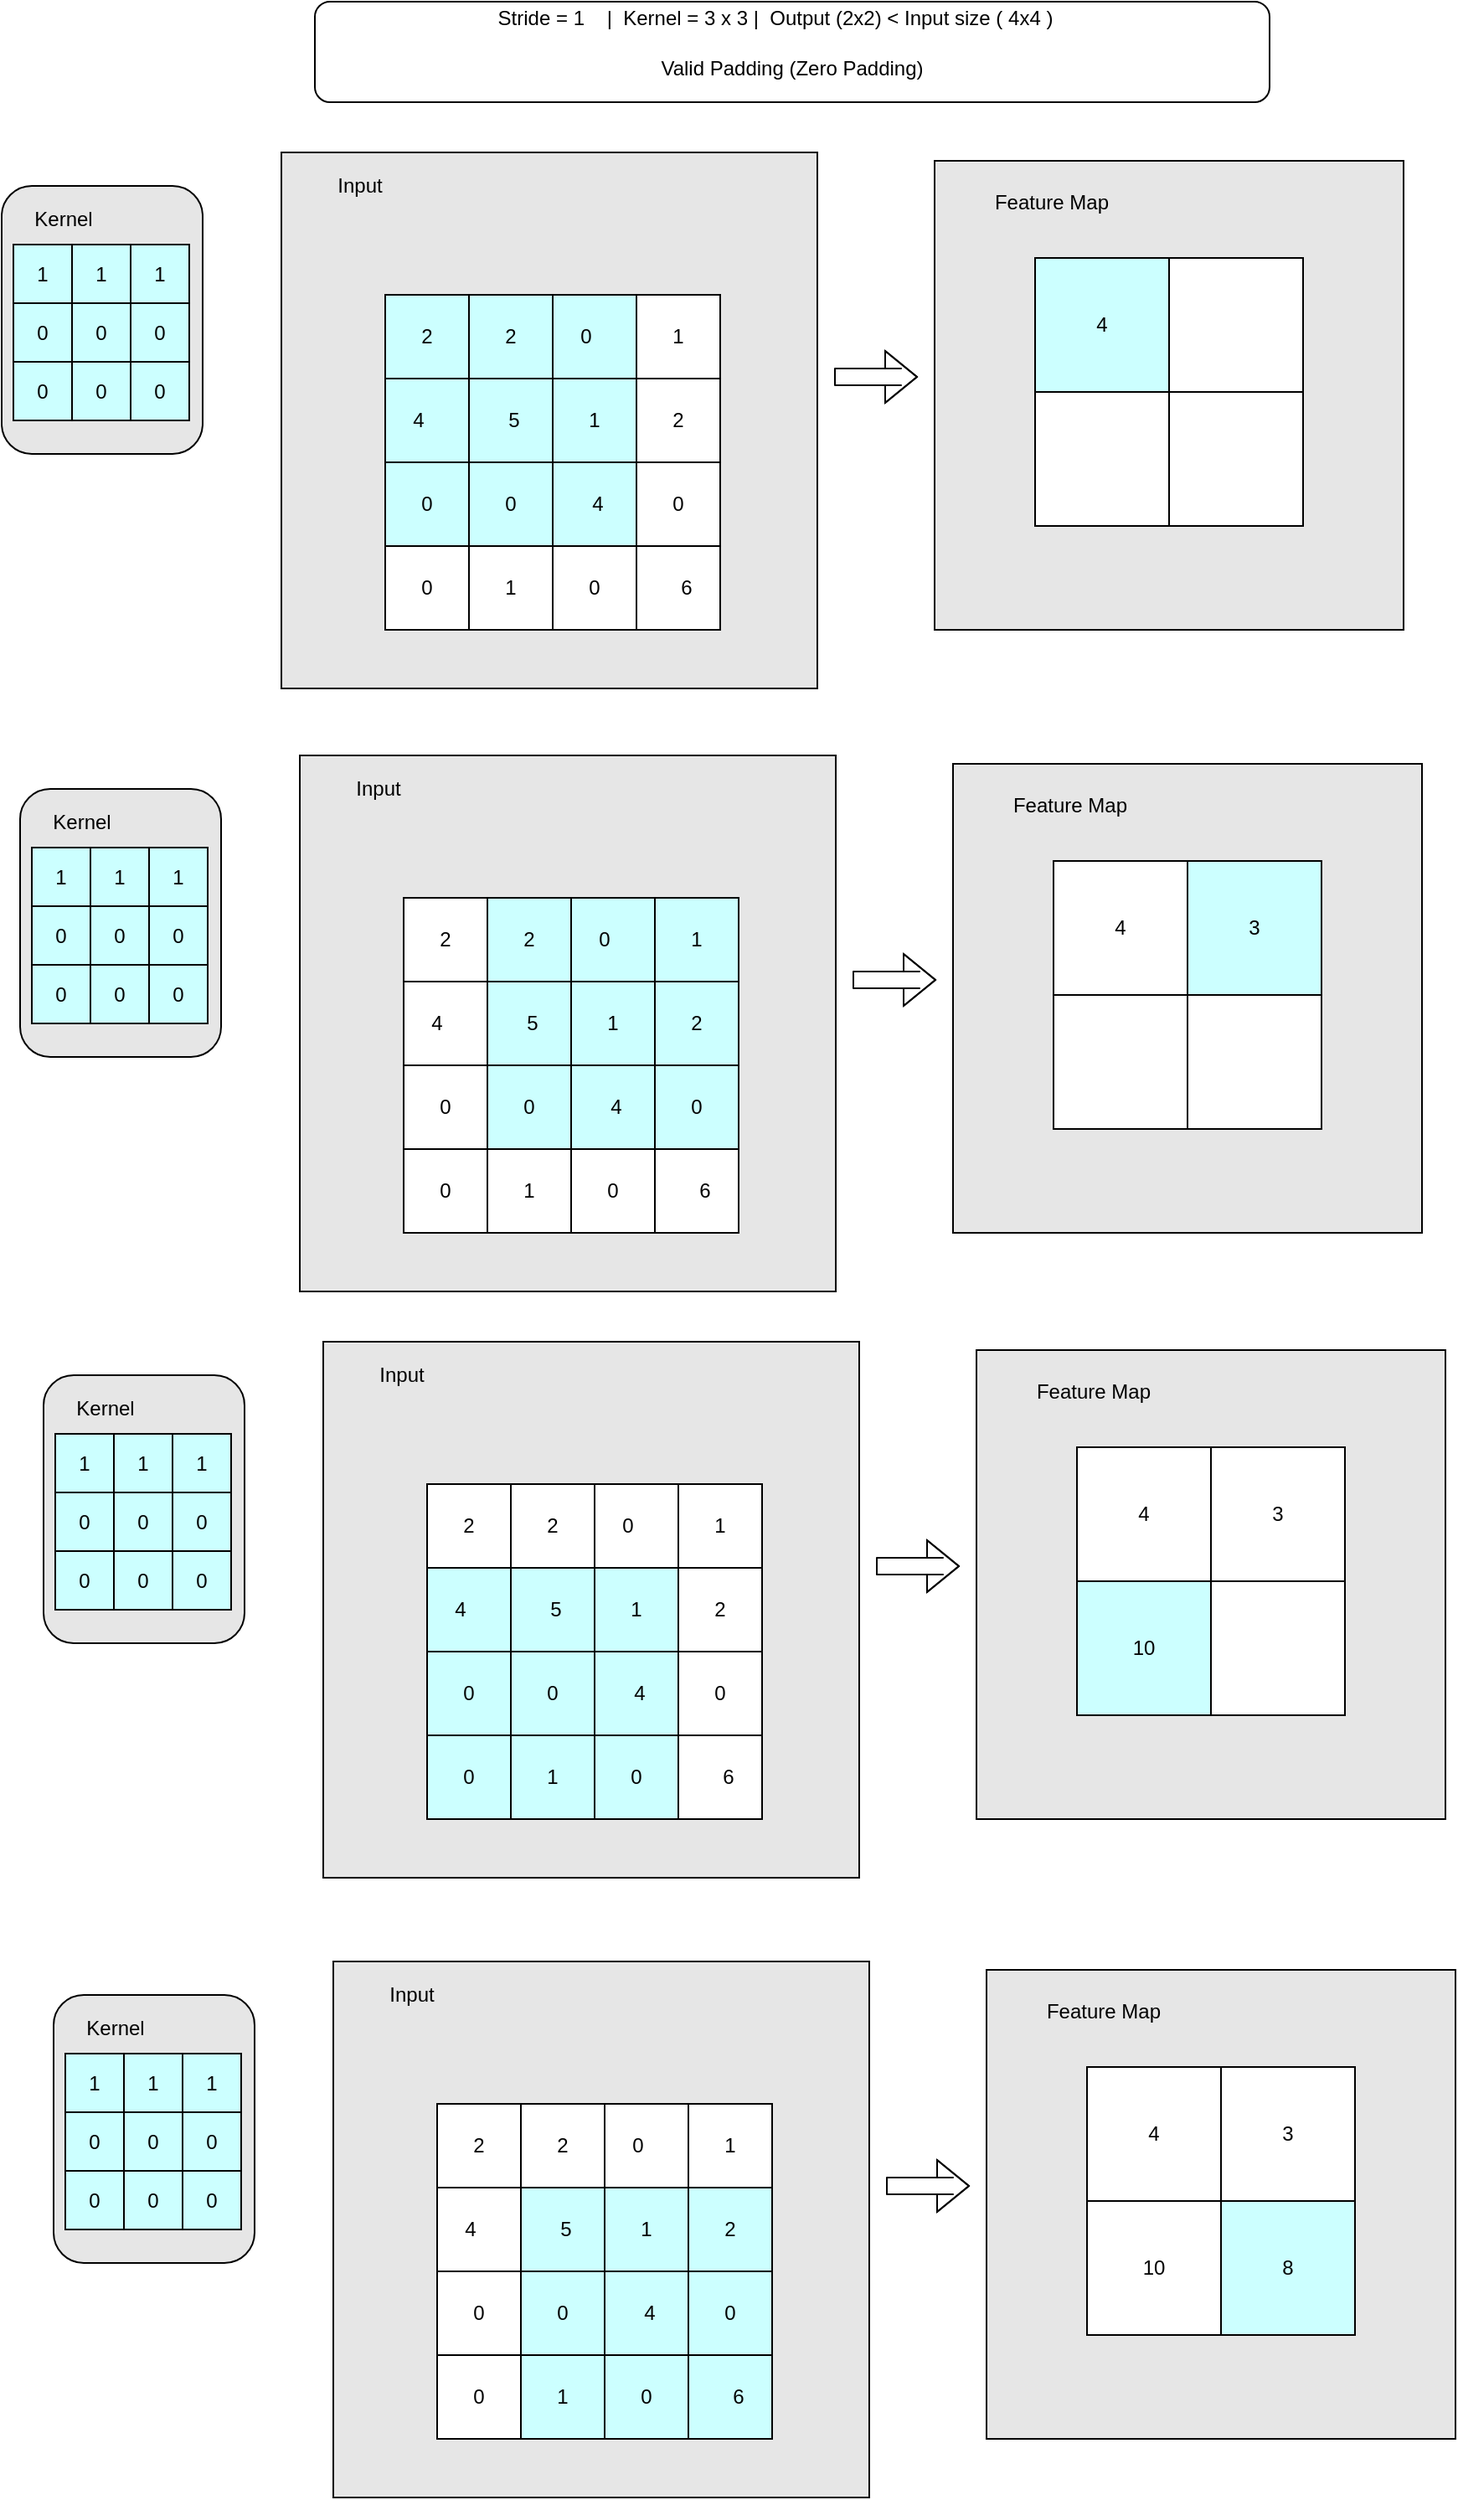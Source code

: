 <mxGraphModel dx="1036" dy="745" grid="1" gridSize="10" guides="1" tooltips="1" connect="1" arrows="1" fold="1" page="1" pageScale="1" pageWidth="1169" pageHeight="1654" background="#ffffff"><root><mxCell id="0"/><mxCell id="1" parent="0"/><mxCell id="72" value="" style="whiteSpace=wrap;html=1;aspect=fixed;fillColor=#E6E6E6;" parent="1" vertex="1"><mxGeometry x="570" y="115" width="280" height="280" as="geometry"/></mxCell><mxCell id="65" value="" style="rounded=1;whiteSpace=wrap;html=1;fillColor=#E6E6E6;" parent="1" vertex="1"><mxGeometry x="13" y="130" width="120" height="160" as="geometry"/></mxCell><mxCell id="21" value="" style="whiteSpace=wrap;html=1;aspect=fixed;fillColor=#E6E6E6;" parent="1" vertex="1"><mxGeometry x="180" y="110" width="320" height="320" as="geometry"/></mxCell><mxCell id="2" value="" style="rounded=1;whiteSpace=wrap;html=1;" parent="1" vertex="1"><mxGeometry x="200" y="20" width="570" height="60" as="geometry"/></mxCell><mxCell id="3" value="Stride = 1&amp;nbsp; &amp;nbsp; |&amp;nbsp; Kernel = 3 x 3 |&amp;nbsp; Output (2x2) &amp;lt; Input size ( 4x4 )" style="text;html=1;strokeColor=none;fillColor=none;align=center;verticalAlign=middle;whiteSpace=wrap;rounded=0;" parent="1" vertex="1"><mxGeometry x="210" y="20" width="530" height="20" as="geometry"/></mxCell><mxCell id="4" value="Valid Padding (Zero Padding)" style="text;html=1;strokeColor=none;fillColor=none;align=center;verticalAlign=middle;whiteSpace=wrap;rounded=0;" parent="1" vertex="1"><mxGeometry x="200" y="20" width="570" height="80" as="geometry"/></mxCell><mxCell id="22" value="0" style="group" parent="1" vertex="1" connectable="0"><mxGeometry x="242" y="195" width="200" height="200" as="geometry"/></mxCell><mxCell id="5" value="" style="whiteSpace=wrap;html=1;aspect=fixed;fillColor=#CCFFFF;" parent="22" vertex="1"><mxGeometry width="50" height="50" as="geometry"/></mxCell><mxCell id="6" value="" style="whiteSpace=wrap;html=1;aspect=fixed;fillColor=#CCFFFF;" parent="22" vertex="1"><mxGeometry x="100" width="50" height="50" as="geometry"/></mxCell><mxCell id="7" value="" style="whiteSpace=wrap;html=1;aspect=fixed;fillColor=#CCFFFF;" parent="22" vertex="1"><mxGeometry x="100" y="100" width="50" height="50" as="geometry"/></mxCell><mxCell id="8" value="" style="whiteSpace=wrap;html=1;aspect=fixed;fillColor=#CCFFFF;" parent="22" vertex="1"><mxGeometry x="100" y="50" width="50" height="50" as="geometry"/></mxCell><mxCell id="9" value="" style="whiteSpace=wrap;html=1;aspect=fixed;fillColor=#CCFFFF;" parent="22" vertex="1"><mxGeometry x="50" width="50" height="50" as="geometry"/></mxCell><mxCell id="10" value="" style="whiteSpace=wrap;html=1;aspect=fixed;fillColor=#CCFFFF;" parent="22" vertex="1"><mxGeometry x="50" y="50" width="50" height="50" as="geometry"/></mxCell><mxCell id="11" value="" style="whiteSpace=wrap;html=1;aspect=fixed;fillColor=#CCFFFF;" parent="22" vertex="1"><mxGeometry x="50" y="100" width="50" height="50" as="geometry"/></mxCell><mxCell id="12" value="" style="whiteSpace=wrap;html=1;aspect=fixed;fillColor=#CCFFFF;" parent="22" vertex="1"><mxGeometry y="50" width="50" height="50" as="geometry"/></mxCell><mxCell id="13" value="" style="whiteSpace=wrap;html=1;aspect=fixed;fillColor=#CCFFFF;" parent="22" vertex="1"><mxGeometry y="100" width="50" height="50" as="geometry"/></mxCell><mxCell id="14" value="" style="whiteSpace=wrap;html=1;aspect=fixed;" parent="22" vertex="1"><mxGeometry x="150" width="50" height="50" as="geometry"/></mxCell><mxCell id="15" value="" style="whiteSpace=wrap;html=1;aspect=fixed;" parent="22" vertex="1"><mxGeometry x="100" y="150" width="50" height="50" as="geometry"/></mxCell><mxCell id="16" value="" style="whiteSpace=wrap;html=1;aspect=fixed;" parent="22" vertex="1"><mxGeometry x="50" y="150" width="50" height="50" as="geometry"/></mxCell><mxCell id="17" value="" style="whiteSpace=wrap;html=1;aspect=fixed;" parent="22" vertex="1"><mxGeometry y="150" width="50" height="50" as="geometry"/></mxCell><mxCell id="18" value="" style="whiteSpace=wrap;html=1;aspect=fixed;" parent="22" vertex="1"><mxGeometry x="150" y="50" width="50" height="50" as="geometry"/></mxCell><mxCell id="19" value="" style="whiteSpace=wrap;html=1;aspect=fixed;" parent="22" vertex="1"><mxGeometry x="150" y="100" width="50" height="50" as="geometry"/></mxCell><mxCell id="20" value="" style="whiteSpace=wrap;html=1;aspect=fixed;" parent="22" vertex="1"><mxGeometry x="150" y="150" width="50" height="50" as="geometry"/></mxCell><mxCell id="23" value="2" style="text;html=1;strokeColor=none;fillColor=none;align=center;verticalAlign=middle;whiteSpace=wrap;rounded=0;" parent="22" vertex="1"><mxGeometry x="5" y="15" width="40" height="20" as="geometry"/></mxCell><mxCell id="27" value="6" style="text;html=1;strokeColor=none;fillColor=none;align=center;verticalAlign=middle;whiteSpace=wrap;rounded=0;" parent="22" vertex="1"><mxGeometry x="160" y="165" width="40" height="20" as="geometry"/></mxCell><mxCell id="26" value="0" style="text;html=1;strokeColor=none;fillColor=none;align=center;verticalAlign=middle;whiteSpace=wrap;rounded=0;" parent="22" vertex="1"><mxGeometry x="100" y="15" width="40" height="20" as="geometry"/></mxCell><mxCell id="32" value="1" style="text;html=1;strokeColor=none;fillColor=none;align=center;verticalAlign=middle;whiteSpace=wrap;rounded=0;" parent="22" vertex="1"><mxGeometry x="55" y="165" width="40" height="20" as="geometry"/></mxCell><mxCell id="25" value="4" style="text;html=1;strokeColor=none;fillColor=none;align=center;verticalAlign=middle;whiteSpace=wrap;rounded=0;" parent="22" vertex="1"><mxGeometry y="65" width="40" height="20" as="geometry"/></mxCell><mxCell id="24" value="2" style="text;html=1;strokeColor=none;fillColor=none;align=center;verticalAlign=middle;whiteSpace=wrap;rounded=0;" parent="22" vertex="1"><mxGeometry x="55" y="15" width="40" height="20" as="geometry"/></mxCell><mxCell id="31" value="0" style="text;html=1;strokeColor=none;fillColor=none;align=center;verticalAlign=middle;whiteSpace=wrap;rounded=0;" parent="22" vertex="1"><mxGeometry x="155" y="115" width="40" height="20" as="geometry"/></mxCell><mxCell id="30" value="1" style="text;html=1;strokeColor=none;fillColor=none;align=center;verticalAlign=middle;whiteSpace=wrap;rounded=0;" parent="22" vertex="1"><mxGeometry x="155" y="15" width="40" height="20" as="geometry"/></mxCell><mxCell id="29" value="1" style="text;html=1;strokeColor=none;fillColor=none;align=center;verticalAlign=middle;whiteSpace=wrap;rounded=0;" parent="22" vertex="1"><mxGeometry x="105" y="65" width="40" height="20" as="geometry"/></mxCell><mxCell id="41" value="0" style="text;html=1;strokeColor=none;fillColor=none;align=center;verticalAlign=middle;whiteSpace=wrap;rounded=0;" parent="22" vertex="1"><mxGeometry x="55" y="115" width="40" height="20" as="geometry"/></mxCell><mxCell id="42" value="0" style="text;html=1;strokeColor=none;fillColor=none;align=center;verticalAlign=middle;whiteSpace=wrap;rounded=0;" parent="22" vertex="1"><mxGeometry x="105" y="165" width="40" height="20" as="geometry"/></mxCell><mxCell id="45" value="2" style="text;html=1;strokeColor=none;fillColor=none;align=center;verticalAlign=middle;whiteSpace=wrap;rounded=0;" parent="22" vertex="1"><mxGeometry x="155" y="65" width="40" height="20" as="geometry"/></mxCell><mxCell id="44" value="0" style="text;html=1;strokeColor=none;fillColor=none;align=center;verticalAlign=middle;whiteSpace=wrap;rounded=0;" parent="22" vertex="1"><mxGeometry x="5" y="115" width="40" height="20" as="geometry"/></mxCell><mxCell id="43" value="0" style="text;html=1;strokeColor=none;fillColor=none;align=center;verticalAlign=middle;whiteSpace=wrap;rounded=0;" parent="22" vertex="1"><mxGeometry x="5" y="165" width="40" height="20" as="geometry"/></mxCell><mxCell id="28" value="5" style="text;html=1;strokeColor=none;fillColor=none;align=center;verticalAlign=middle;whiteSpace=wrap;rounded=0;" parent="1" vertex="1"><mxGeometry x="299" y="260" width="40" height="20" as="geometry"/></mxCell><mxCell id="40" value="4" style="text;html=1;strokeColor=none;fillColor=none;align=center;verticalAlign=middle;whiteSpace=wrap;rounded=0;" parent="1" vertex="1"><mxGeometry x="349" y="310" width="40" height="20" as="geometry"/></mxCell><mxCell id="48" value="Input" style="text;html=1;strokeColor=none;fillColor=none;align=center;verticalAlign=middle;whiteSpace=wrap;rounded=0;" parent="1" vertex="1"><mxGeometry x="207" y="120" width="40" height="20" as="geometry"/></mxCell><mxCell id="49" value="1" style="whiteSpace=wrap;html=1;aspect=fixed;fillColor=#CCFFFF;" parent="1" vertex="1"><mxGeometry x="20" y="165" width="35" height="35" as="geometry"/></mxCell><mxCell id="50" value="1" style="whiteSpace=wrap;html=1;aspect=fixed;fillColor=#CCFFFF;" parent="1" vertex="1"><mxGeometry x="55" y="165" width="35" height="35" as="geometry"/></mxCell><mxCell id="51" value="0" style="whiteSpace=wrap;html=1;aspect=fixed;fillColor=#CCFFFF;" parent="1" vertex="1"><mxGeometry x="55" y="200" width="35" height="35" as="geometry"/></mxCell><mxCell id="52" value="0" style="whiteSpace=wrap;html=1;aspect=fixed;fillColor=#CCFFFF;" parent="1" vertex="1"><mxGeometry x="20" y="200" width="35" height="35" as="geometry"/></mxCell><mxCell id="60" value="0" style="whiteSpace=wrap;html=1;aspect=fixed;fillColor=#CCFFFF;" parent="1" vertex="1"><mxGeometry x="55" y="235" width="35" height="35" as="geometry"/></mxCell><mxCell id="61" value="0" style="whiteSpace=wrap;html=1;aspect=fixed;fillColor=#CCFFFF;" parent="1" vertex="1"><mxGeometry x="20" y="235" width="35" height="35" as="geometry"/></mxCell><mxCell id="62" value="0" style="whiteSpace=wrap;html=1;aspect=fixed;fillColor=#CCFFFF;" parent="1" vertex="1"><mxGeometry x="90" y="200" width="35" height="35" as="geometry"/></mxCell><mxCell id="63" value="1" style="whiteSpace=wrap;html=1;aspect=fixed;fillColor=#CCFFFF;" parent="1" vertex="1"><mxGeometry x="90" y="165" width="35" height="35" as="geometry"/></mxCell><mxCell id="64" value="0" style="whiteSpace=wrap;html=1;aspect=fixed;fillColor=#CCFFFF;" parent="1" vertex="1"><mxGeometry x="90" y="235" width="35" height="35" as="geometry"/></mxCell><mxCell id="66" value="Kernel" style="text;html=1;strokeColor=none;fillColor=none;align=center;verticalAlign=middle;whiteSpace=wrap;rounded=0;" parent="1" vertex="1"><mxGeometry x="30" y="140" width="40" height="20" as="geometry"/></mxCell><mxCell id="67" value="" style="shape=flexArrow;endArrow=classic;html=1;fillColor=#ffffff;" parent="1" edge="1"><mxGeometry width="50" height="50" relative="1" as="geometry"><mxPoint x="510" y="244" as="sourcePoint"/><mxPoint x="560" y="244" as="targetPoint"/><Array as="points"><mxPoint x="550" y="244"/></Array></mxGeometry></mxCell><mxCell id="68" value="4" style="whiteSpace=wrap;html=1;aspect=fixed;fillColor=#CCFFFF;" parent="1" vertex="1"><mxGeometry x="630" y="173" width="80" height="80" as="geometry"/></mxCell><mxCell id="69" value="" style="whiteSpace=wrap;html=1;aspect=fixed;fillColor=#FFFFFF;" parent="1" vertex="1"><mxGeometry x="710" y="253" width="80" height="80" as="geometry"/></mxCell><mxCell id="70" value="" style="whiteSpace=wrap;html=1;aspect=fixed;fillColor=#FFFFFF;" parent="1" vertex="1"><mxGeometry x="710" y="173" width="80" height="80" as="geometry"/></mxCell><mxCell id="71" value="" style="whiteSpace=wrap;html=1;aspect=fixed;fillColor=#FFFFFF;" parent="1" vertex="1"><mxGeometry x="630" y="253" width="80" height="80" as="geometry"/></mxCell><mxCell id="73" value="Feature Map" style="text;html=1;strokeColor=none;fillColor=none;align=center;verticalAlign=middle;whiteSpace=wrap;rounded=0;" parent="1" vertex="1"><mxGeometry x="590" y="130" width="100" height="20" as="geometry"/></mxCell><mxCell id="74" value="" style="whiteSpace=wrap;html=1;aspect=fixed;fillColor=#E6E6E6;" parent="1" vertex="1"><mxGeometry x="581" y="475" width="280" height="280" as="geometry"/></mxCell><mxCell id="75" value="" style="rounded=1;whiteSpace=wrap;html=1;fillColor=#E6E6E6;" parent="1" vertex="1"><mxGeometry x="24" y="490" width="120" height="160" as="geometry"/></mxCell><mxCell id="76" value="" style="whiteSpace=wrap;html=1;aspect=fixed;fillColor=#E6E6E6;" parent="1" vertex="1"><mxGeometry x="191" y="470" width="320" height="320" as="geometry"/></mxCell><mxCell id="77" value="0" style="group" parent="1" vertex="1" connectable="0"><mxGeometry x="253" y="555" width="200" height="200" as="geometry"/></mxCell><mxCell id="78" value="" style="whiteSpace=wrap;html=1;aspect=fixed;fillColor=#FFFFFF;" parent="77" vertex="1"><mxGeometry width="50" height="50" as="geometry"/></mxCell><mxCell id="79" value="" style="whiteSpace=wrap;html=1;aspect=fixed;fillColor=#CCFFFF;" parent="77" vertex="1"><mxGeometry x="100" width="50" height="50" as="geometry"/></mxCell><mxCell id="80" value="" style="whiteSpace=wrap;html=1;aspect=fixed;fillColor=#CCFFFF;" parent="77" vertex="1"><mxGeometry x="100" y="100" width="50" height="50" as="geometry"/></mxCell><mxCell id="81" value="" style="whiteSpace=wrap;html=1;aspect=fixed;fillColor=#CCFFFF;" parent="77" vertex="1"><mxGeometry x="100" y="50" width="50" height="50" as="geometry"/></mxCell><mxCell id="82" value="" style="whiteSpace=wrap;html=1;aspect=fixed;fillColor=#CCFFFF;" parent="77" vertex="1"><mxGeometry x="50" width="50" height="50" as="geometry"/></mxCell><mxCell id="83" value="" style="whiteSpace=wrap;html=1;aspect=fixed;fillColor=#CCFFFF;" parent="77" vertex="1"><mxGeometry x="50" y="50" width="50" height="50" as="geometry"/></mxCell><mxCell id="84" value="" style="whiteSpace=wrap;html=1;aspect=fixed;fillColor=#CCFFFF;" parent="77" vertex="1"><mxGeometry x="50" y="100" width="50" height="50" as="geometry"/></mxCell><mxCell id="85" value="" style="whiteSpace=wrap;html=1;aspect=fixed;fillColor=#FFFFFF;" parent="77" vertex="1"><mxGeometry y="50" width="50" height="50" as="geometry"/></mxCell><mxCell id="86" value="" style="whiteSpace=wrap;html=1;aspect=fixed;fillColor=#FFFFFF;" parent="77" vertex="1"><mxGeometry y="100" width="50" height="50" as="geometry"/></mxCell><mxCell id="87" value="" style="whiteSpace=wrap;html=1;aspect=fixed;fillColor=#CCFFFF;" parent="77" vertex="1"><mxGeometry x="150" width="50" height="50" as="geometry"/></mxCell><mxCell id="88" value="" style="whiteSpace=wrap;html=1;aspect=fixed;" parent="77" vertex="1"><mxGeometry x="100" y="150" width="50" height="50" as="geometry"/></mxCell><mxCell id="89" value="" style="whiteSpace=wrap;html=1;aspect=fixed;" parent="77" vertex="1"><mxGeometry x="50" y="150" width="50" height="50" as="geometry"/></mxCell><mxCell id="90" value="" style="whiteSpace=wrap;html=1;aspect=fixed;" parent="77" vertex="1"><mxGeometry y="150" width="50" height="50" as="geometry"/></mxCell><mxCell id="91" value="" style="whiteSpace=wrap;html=1;aspect=fixed;fillColor=#CCFFFF;" parent="77" vertex="1"><mxGeometry x="150" y="50" width="50" height="50" as="geometry"/></mxCell><mxCell id="92" value="" style="whiteSpace=wrap;html=1;aspect=fixed;fillColor=#CCFFFF;" parent="77" vertex="1"><mxGeometry x="150" y="100" width="50" height="50" as="geometry"/></mxCell><mxCell id="93" value="" style="whiteSpace=wrap;html=1;aspect=fixed;" parent="77" vertex="1"><mxGeometry x="150" y="150" width="50" height="50" as="geometry"/></mxCell><mxCell id="94" value="2" style="text;html=1;strokeColor=none;fillColor=none;align=center;verticalAlign=middle;whiteSpace=wrap;rounded=0;" parent="77" vertex="1"><mxGeometry x="5" y="15" width="40" height="20" as="geometry"/></mxCell><mxCell id="95" value="6" style="text;html=1;strokeColor=none;fillColor=none;align=center;verticalAlign=middle;whiteSpace=wrap;rounded=0;" parent="77" vertex="1"><mxGeometry x="160" y="165" width="40" height="20" as="geometry"/></mxCell><mxCell id="96" value="0" style="text;html=1;strokeColor=none;fillColor=none;align=center;verticalAlign=middle;whiteSpace=wrap;rounded=0;" parent="77" vertex="1"><mxGeometry x="100" y="15" width="40" height="20" as="geometry"/></mxCell><mxCell id="97" value="1" style="text;html=1;strokeColor=none;fillColor=none;align=center;verticalAlign=middle;whiteSpace=wrap;rounded=0;" parent="77" vertex="1"><mxGeometry x="55" y="165" width="40" height="20" as="geometry"/></mxCell><mxCell id="98" value="4" style="text;html=1;strokeColor=none;fillColor=none;align=center;verticalAlign=middle;whiteSpace=wrap;rounded=0;" parent="77" vertex="1"><mxGeometry y="65" width="40" height="20" as="geometry"/></mxCell><mxCell id="99" value="2" style="text;html=1;strokeColor=none;fillColor=none;align=center;verticalAlign=middle;whiteSpace=wrap;rounded=0;" parent="77" vertex="1"><mxGeometry x="55" y="15" width="40" height="20" as="geometry"/></mxCell><mxCell id="100" value="0" style="text;html=1;strokeColor=none;fillColor=none;align=center;verticalAlign=middle;whiteSpace=wrap;rounded=0;" parent="77" vertex="1"><mxGeometry x="155" y="115" width="40" height="20" as="geometry"/></mxCell><mxCell id="101" value="1" style="text;html=1;strokeColor=none;fillColor=none;align=center;verticalAlign=middle;whiteSpace=wrap;rounded=0;" parent="77" vertex="1"><mxGeometry x="155" y="15" width="40" height="20" as="geometry"/></mxCell><mxCell id="102" value="1" style="text;html=1;strokeColor=none;fillColor=none;align=center;verticalAlign=middle;whiteSpace=wrap;rounded=0;" parent="77" vertex="1"><mxGeometry x="105" y="65" width="40" height="20" as="geometry"/></mxCell><mxCell id="103" value="0" style="text;html=1;strokeColor=none;fillColor=none;align=center;verticalAlign=middle;whiteSpace=wrap;rounded=0;" parent="77" vertex="1"><mxGeometry x="55" y="115" width="40" height="20" as="geometry"/></mxCell><mxCell id="104" value="0" style="text;html=1;strokeColor=none;fillColor=none;align=center;verticalAlign=middle;whiteSpace=wrap;rounded=0;" parent="77" vertex="1"><mxGeometry x="105" y="165" width="40" height="20" as="geometry"/></mxCell><mxCell id="105" value="2" style="text;html=1;strokeColor=none;fillColor=#CCFFFF;align=center;verticalAlign=middle;whiteSpace=wrap;rounded=0;" parent="77" vertex="1"><mxGeometry x="155" y="65" width="40" height="20" as="geometry"/></mxCell><mxCell id="106" value="0" style="text;html=1;strokeColor=none;fillColor=none;align=center;verticalAlign=middle;whiteSpace=wrap;rounded=0;" parent="77" vertex="1"><mxGeometry x="5" y="115" width="40" height="20" as="geometry"/></mxCell><mxCell id="107" value="0" style="text;html=1;strokeColor=none;fillColor=none;align=center;verticalAlign=middle;whiteSpace=wrap;rounded=0;" parent="77" vertex="1"><mxGeometry x="5" y="165" width="40" height="20" as="geometry"/></mxCell><mxCell id="108" value="5" style="text;html=1;strokeColor=none;fillColor=none;align=center;verticalAlign=middle;whiteSpace=wrap;rounded=0;" parent="1" vertex="1"><mxGeometry x="310" y="620" width="40" height="20" as="geometry"/></mxCell><mxCell id="109" value="4" style="text;html=1;strokeColor=none;fillColor=none;align=center;verticalAlign=middle;whiteSpace=wrap;rounded=0;" parent="1" vertex="1"><mxGeometry x="360" y="670" width="40" height="20" as="geometry"/></mxCell><mxCell id="110" value="Input" style="text;html=1;strokeColor=none;fillColor=none;align=center;verticalAlign=middle;whiteSpace=wrap;rounded=0;" parent="1" vertex="1"><mxGeometry x="218" y="480" width="40" height="20" as="geometry"/></mxCell><mxCell id="111" value="1" style="whiteSpace=wrap;html=1;aspect=fixed;fillColor=#CCFFFF;" parent="1" vertex="1"><mxGeometry x="31" y="525" width="35" height="35" as="geometry"/></mxCell><mxCell id="112" value="1" style="whiteSpace=wrap;html=1;aspect=fixed;fillColor=#CCFFFF;" parent="1" vertex="1"><mxGeometry x="66" y="525" width="35" height="35" as="geometry"/></mxCell><mxCell id="113" value="0" style="whiteSpace=wrap;html=1;aspect=fixed;fillColor=#CCFFFF;" parent="1" vertex="1"><mxGeometry x="66" y="560" width="35" height="35" as="geometry"/></mxCell><mxCell id="114" value="0" style="whiteSpace=wrap;html=1;aspect=fixed;fillColor=#CCFFFF;" parent="1" vertex="1"><mxGeometry x="31" y="560" width="35" height="35" as="geometry"/></mxCell><mxCell id="115" value="0" style="whiteSpace=wrap;html=1;aspect=fixed;fillColor=#CCFFFF;" parent="1" vertex="1"><mxGeometry x="66" y="595" width="35" height="35" as="geometry"/></mxCell><mxCell id="116" value="0" style="whiteSpace=wrap;html=1;aspect=fixed;fillColor=#CCFFFF;" parent="1" vertex="1"><mxGeometry x="31" y="595" width="35" height="35" as="geometry"/></mxCell><mxCell id="117" value="0" style="whiteSpace=wrap;html=1;aspect=fixed;fillColor=#CCFFFF;" parent="1" vertex="1"><mxGeometry x="101" y="560" width="35" height="35" as="geometry"/></mxCell><mxCell id="118" value="1" style="whiteSpace=wrap;html=1;aspect=fixed;fillColor=#CCFFFF;" parent="1" vertex="1"><mxGeometry x="101" y="525" width="35" height="35" as="geometry"/></mxCell><mxCell id="119" value="0" style="whiteSpace=wrap;html=1;aspect=fixed;fillColor=#CCFFFF;" parent="1" vertex="1"><mxGeometry x="101" y="595" width="35" height="35" as="geometry"/></mxCell><mxCell id="120" value="Kernel" style="text;html=1;strokeColor=none;fillColor=none;align=center;verticalAlign=middle;whiteSpace=wrap;rounded=0;" parent="1" vertex="1"><mxGeometry x="41" y="500" width="40" height="20" as="geometry"/></mxCell><mxCell id="121" value="" style="shape=flexArrow;endArrow=classic;html=1;fillColor=#ffffff;" parent="1" edge="1"><mxGeometry width="50" height="50" relative="1" as="geometry"><mxPoint x="521" y="604" as="sourcePoint"/><mxPoint x="571" y="604" as="targetPoint"/><Array as="points"><mxPoint x="561" y="604"/></Array></mxGeometry></mxCell><mxCell id="122" value="4" style="whiteSpace=wrap;html=1;aspect=fixed;fillColor=#FFFFFF;" parent="1" vertex="1"><mxGeometry x="641" y="533" width="80" height="80" as="geometry"/></mxCell><mxCell id="123" value="" style="whiteSpace=wrap;html=1;aspect=fixed;fillColor=#FFFFFF;" parent="1" vertex="1"><mxGeometry x="721" y="613" width="80" height="80" as="geometry"/></mxCell><mxCell id="124" value="3" style="whiteSpace=wrap;html=1;aspect=fixed;fillColor=#CCFFFF;" parent="1" vertex="1"><mxGeometry x="721" y="533" width="80" height="80" as="geometry"/></mxCell><mxCell id="125" value="" style="whiteSpace=wrap;html=1;aspect=fixed;fillColor=#FFFFFF;" parent="1" vertex="1"><mxGeometry x="641" y="613" width="80" height="80" as="geometry"/></mxCell><mxCell id="126" value="Feature Map" style="text;html=1;strokeColor=none;fillColor=none;align=center;verticalAlign=middle;whiteSpace=wrap;rounded=0;" parent="1" vertex="1"><mxGeometry x="601" y="490" width="100" height="20" as="geometry"/></mxCell><mxCell id="127" value="" style="whiteSpace=wrap;html=1;aspect=fixed;fillColor=#E6E6E6;" parent="1" vertex="1"><mxGeometry x="595" y="825" width="280" height="280" as="geometry"/></mxCell><mxCell id="128" value="" style="rounded=1;whiteSpace=wrap;html=1;fillColor=#E6E6E6;" parent="1" vertex="1"><mxGeometry x="38" y="840" width="120" height="160" as="geometry"/></mxCell><mxCell id="129" value="" style="whiteSpace=wrap;html=1;aspect=fixed;fillColor=#E6E6E6;" parent="1" vertex="1"><mxGeometry x="205" y="820" width="320" height="320" as="geometry"/></mxCell><mxCell id="130" value="0" style="group" parent="1" vertex="1" connectable="0"><mxGeometry x="267" y="905" width="200" height="200" as="geometry"/></mxCell><mxCell id="131" value="" style="whiteSpace=wrap;html=1;aspect=fixed;fillColor=#FFFFFF;" parent="130" vertex="1"><mxGeometry width="50" height="50" as="geometry"/></mxCell><mxCell id="132" value="" style="whiteSpace=wrap;html=1;aspect=fixed;fillColor=#FFFFFF;" parent="130" vertex="1"><mxGeometry x="100" width="50" height="50" as="geometry"/></mxCell><mxCell id="133" value="" style="whiteSpace=wrap;html=1;aspect=fixed;fillColor=#CCFFFF;" parent="130" vertex="1"><mxGeometry x="100" y="100" width="50" height="50" as="geometry"/></mxCell><mxCell id="134" value="" style="whiteSpace=wrap;html=1;aspect=fixed;fillColor=#CCFFFF;" parent="130" vertex="1"><mxGeometry x="100" y="50" width="50" height="50" as="geometry"/></mxCell><mxCell id="135" value="" style="whiteSpace=wrap;html=1;aspect=fixed;fillColor=#FFFFFF;" parent="130" vertex="1"><mxGeometry x="50" width="50" height="50" as="geometry"/></mxCell><mxCell id="136" value="" style="whiteSpace=wrap;html=1;aspect=fixed;fillColor=#CCFFFF;" parent="130" vertex="1"><mxGeometry x="50" y="50" width="50" height="50" as="geometry"/></mxCell><mxCell id="137" value="" style="whiteSpace=wrap;html=1;aspect=fixed;fillColor=#CCFFFF;" parent="130" vertex="1"><mxGeometry x="50" y="100" width="50" height="50" as="geometry"/></mxCell><mxCell id="138" value="" style="whiteSpace=wrap;html=1;aspect=fixed;fillColor=#CCFFFF;" parent="130" vertex="1"><mxGeometry y="50" width="50" height="50" as="geometry"/></mxCell><mxCell id="139" value="" style="whiteSpace=wrap;html=1;aspect=fixed;fillColor=#CCFFFF;" parent="130" vertex="1"><mxGeometry y="100" width="50" height="50" as="geometry"/></mxCell><mxCell id="140" value="" style="whiteSpace=wrap;html=1;aspect=fixed;fillColor=#FFFFFF;" parent="130" vertex="1"><mxGeometry x="150" width="50" height="50" as="geometry"/></mxCell><mxCell id="141" value="" style="whiteSpace=wrap;html=1;aspect=fixed;fillColor=#CCFFFF;" parent="130" vertex="1"><mxGeometry x="100" y="150" width="50" height="50" as="geometry"/></mxCell><mxCell id="142" value="" style="whiteSpace=wrap;html=1;aspect=fixed;fillColor=#CCFFFF;" parent="130" vertex="1"><mxGeometry x="50" y="150" width="50" height="50" as="geometry"/></mxCell><mxCell id="143" value="" style="whiteSpace=wrap;html=1;aspect=fixed;fillColor=#CCFFFF;" parent="130" vertex="1"><mxGeometry y="150" width="50" height="50" as="geometry"/></mxCell><mxCell id="144" value="" style="whiteSpace=wrap;html=1;aspect=fixed;fillColor=#FFFFFF;" parent="130" vertex="1"><mxGeometry x="150" y="50" width="50" height="50" as="geometry"/></mxCell><mxCell id="145" value="" style="whiteSpace=wrap;html=1;aspect=fixed;fillColor=#FFFFFF;" parent="130" vertex="1"><mxGeometry x="150" y="100" width="50" height="50" as="geometry"/></mxCell><mxCell id="146" value="" style="whiteSpace=wrap;html=1;aspect=fixed;fillColor=#FFFFFF;" parent="130" vertex="1"><mxGeometry x="150" y="150" width="50" height="50" as="geometry"/></mxCell><mxCell id="147" value="2" style="text;html=1;strokeColor=none;fillColor=none;align=center;verticalAlign=middle;whiteSpace=wrap;rounded=0;" parent="130" vertex="1"><mxGeometry x="5" y="15" width="40" height="20" as="geometry"/></mxCell><mxCell id="148" value="6" style="text;html=1;strokeColor=none;fillColor=none;align=center;verticalAlign=middle;whiteSpace=wrap;rounded=0;" parent="130" vertex="1"><mxGeometry x="160" y="165" width="40" height="20" as="geometry"/></mxCell><mxCell id="149" value="0" style="text;html=1;strokeColor=none;fillColor=none;align=center;verticalAlign=middle;whiteSpace=wrap;rounded=0;" parent="130" vertex="1"><mxGeometry x="100" y="15" width="40" height="20" as="geometry"/></mxCell><mxCell id="150" value="1" style="text;html=1;strokeColor=none;fillColor=none;align=center;verticalAlign=middle;whiteSpace=wrap;rounded=0;" parent="130" vertex="1"><mxGeometry x="55" y="165" width="40" height="20" as="geometry"/></mxCell><mxCell id="151" value="4" style="text;html=1;strokeColor=none;fillColor=none;align=center;verticalAlign=middle;whiteSpace=wrap;rounded=0;" parent="130" vertex="1"><mxGeometry y="65" width="40" height="20" as="geometry"/></mxCell><mxCell id="152" value="2" style="text;html=1;strokeColor=none;fillColor=none;align=center;verticalAlign=middle;whiteSpace=wrap;rounded=0;" parent="130" vertex="1"><mxGeometry x="55" y="15" width="40" height="20" as="geometry"/></mxCell><mxCell id="153" value="0" style="text;html=1;strokeColor=none;fillColor=none;align=center;verticalAlign=middle;whiteSpace=wrap;rounded=0;" parent="130" vertex="1"><mxGeometry x="155" y="115" width="40" height="20" as="geometry"/></mxCell><mxCell id="154" value="1" style="text;html=1;strokeColor=none;fillColor=none;align=center;verticalAlign=middle;whiteSpace=wrap;rounded=0;" parent="130" vertex="1"><mxGeometry x="155" y="15" width="40" height="20" as="geometry"/></mxCell><mxCell id="155" value="1" style="text;html=1;strokeColor=none;fillColor=none;align=center;verticalAlign=middle;whiteSpace=wrap;rounded=0;" parent="130" vertex="1"><mxGeometry x="105" y="65" width="40" height="20" as="geometry"/></mxCell><mxCell id="156" value="0" style="text;html=1;strokeColor=none;fillColor=none;align=center;verticalAlign=middle;whiteSpace=wrap;rounded=0;" parent="130" vertex="1"><mxGeometry x="55" y="115" width="40" height="20" as="geometry"/></mxCell><mxCell id="157" value="0" style="text;html=1;strokeColor=none;fillColor=none;align=center;verticalAlign=middle;whiteSpace=wrap;rounded=0;" parent="130" vertex="1"><mxGeometry x="105" y="165" width="40" height="20" as="geometry"/></mxCell><mxCell id="158" value="2" style="text;html=1;strokeColor=none;fillColor=#FFFFFF;align=center;verticalAlign=middle;whiteSpace=wrap;rounded=0;" parent="130" vertex="1"><mxGeometry x="155" y="65" width="40" height="20" as="geometry"/></mxCell><mxCell id="159" value="0" style="text;html=1;strokeColor=none;fillColor=none;align=center;verticalAlign=middle;whiteSpace=wrap;rounded=0;" parent="130" vertex="1"><mxGeometry x="5" y="115" width="40" height="20" as="geometry"/></mxCell><mxCell id="160" value="0" style="text;html=1;strokeColor=none;fillColor=none;align=center;verticalAlign=middle;whiteSpace=wrap;rounded=0;" parent="130" vertex="1"><mxGeometry x="5" y="165" width="40" height="20" as="geometry"/></mxCell><mxCell id="161" value="5" style="text;html=1;strokeColor=none;fillColor=none;align=center;verticalAlign=middle;whiteSpace=wrap;rounded=0;" parent="1" vertex="1"><mxGeometry x="324" y="970" width="40" height="20" as="geometry"/></mxCell><mxCell id="162" value="4" style="text;html=1;strokeColor=none;fillColor=none;align=center;verticalAlign=middle;whiteSpace=wrap;rounded=0;" parent="1" vertex="1"><mxGeometry x="374" y="1020" width="40" height="20" as="geometry"/></mxCell><mxCell id="163" value="Input" style="text;html=1;strokeColor=none;fillColor=none;align=center;verticalAlign=middle;whiteSpace=wrap;rounded=0;" parent="1" vertex="1"><mxGeometry x="232" y="830" width="40" height="20" as="geometry"/></mxCell><mxCell id="164" value="1" style="whiteSpace=wrap;html=1;aspect=fixed;fillColor=#CCFFFF;" parent="1" vertex="1"><mxGeometry x="45" y="875" width="35" height="35" as="geometry"/></mxCell><mxCell id="165" value="1" style="whiteSpace=wrap;html=1;aspect=fixed;fillColor=#CCFFFF;" parent="1" vertex="1"><mxGeometry x="80" y="875" width="35" height="35" as="geometry"/></mxCell><mxCell id="166" value="0" style="whiteSpace=wrap;html=1;aspect=fixed;fillColor=#CCFFFF;" parent="1" vertex="1"><mxGeometry x="80" y="910" width="35" height="35" as="geometry"/></mxCell><mxCell id="167" value="0" style="whiteSpace=wrap;html=1;aspect=fixed;fillColor=#CCFFFF;" parent="1" vertex="1"><mxGeometry x="45" y="910" width="35" height="35" as="geometry"/></mxCell><mxCell id="168" value="0" style="whiteSpace=wrap;html=1;aspect=fixed;fillColor=#CCFFFF;" parent="1" vertex="1"><mxGeometry x="80" y="945" width="35" height="35" as="geometry"/></mxCell><mxCell id="169" value="0" style="whiteSpace=wrap;html=1;aspect=fixed;fillColor=#CCFFFF;" parent="1" vertex="1"><mxGeometry x="45" y="945" width="35" height="35" as="geometry"/></mxCell><mxCell id="170" value="0" style="whiteSpace=wrap;html=1;aspect=fixed;fillColor=#CCFFFF;" parent="1" vertex="1"><mxGeometry x="115" y="910" width="35" height="35" as="geometry"/></mxCell><mxCell id="171" value="1" style="whiteSpace=wrap;html=1;aspect=fixed;fillColor=#CCFFFF;" parent="1" vertex="1"><mxGeometry x="115" y="875" width="35" height="35" as="geometry"/></mxCell><mxCell id="172" value="0" style="whiteSpace=wrap;html=1;aspect=fixed;fillColor=#CCFFFF;" parent="1" vertex="1"><mxGeometry x="115" y="945" width="35" height="35" as="geometry"/></mxCell><mxCell id="173" value="Kernel" style="text;html=1;strokeColor=none;fillColor=none;align=center;verticalAlign=middle;whiteSpace=wrap;rounded=0;" parent="1" vertex="1"><mxGeometry x="55" y="850" width="40" height="20" as="geometry"/></mxCell><mxCell id="174" value="" style="shape=flexArrow;endArrow=classic;html=1;fillColor=#ffffff;" parent="1" edge="1"><mxGeometry width="50" height="50" relative="1" as="geometry"><mxPoint x="535" y="954" as="sourcePoint"/><mxPoint x="585" y="954" as="targetPoint"/><Array as="points"><mxPoint x="575" y="954"/></Array></mxGeometry></mxCell><mxCell id="175" value="4" style="whiteSpace=wrap;html=1;aspect=fixed;fillColor=#FFFFFF;" parent="1" vertex="1"><mxGeometry x="655" y="883" width="80" height="80" as="geometry"/></mxCell><mxCell id="176" value="" style="whiteSpace=wrap;html=1;aspect=fixed;fillColor=#FFFFFF;" parent="1" vertex="1"><mxGeometry x="735" y="963" width="80" height="80" as="geometry"/></mxCell><mxCell id="177" value="3" style="whiteSpace=wrap;html=1;aspect=fixed;fillColor=#FFFFFF;" parent="1" vertex="1"><mxGeometry x="735" y="883" width="80" height="80" as="geometry"/></mxCell><mxCell id="178" value="10" style="whiteSpace=wrap;html=1;aspect=fixed;fillColor=#CCFFFF;" parent="1" vertex="1"><mxGeometry x="655" y="963" width="80" height="80" as="geometry"/></mxCell><mxCell id="179" value="Feature Map" style="text;html=1;strokeColor=none;fillColor=none;align=center;verticalAlign=middle;whiteSpace=wrap;rounded=0;" parent="1" vertex="1"><mxGeometry x="615" y="840" width="100" height="20" as="geometry"/></mxCell><mxCell id="180" value="" style="whiteSpace=wrap;html=1;aspect=fixed;fillColor=#E6E6E6;" parent="1" vertex="1"><mxGeometry x="601" y="1195" width="280" height="280" as="geometry"/></mxCell><mxCell id="181" value="" style="rounded=1;whiteSpace=wrap;html=1;fillColor=#E6E6E6;" parent="1" vertex="1"><mxGeometry x="44" y="1210" width="120" height="160" as="geometry"/></mxCell><mxCell id="182" value="" style="whiteSpace=wrap;html=1;aspect=fixed;fillColor=#E6E6E6;" parent="1" vertex="1"><mxGeometry x="211" y="1190" width="320" height="320" as="geometry"/></mxCell><mxCell id="183" value="0" style="group" parent="1" vertex="1" connectable="0"><mxGeometry x="273" y="1275" width="200" height="200" as="geometry"/></mxCell><mxCell id="184" value="" style="whiteSpace=wrap;html=1;aspect=fixed;fillColor=#FFFFFF;" parent="183" vertex="1"><mxGeometry width="50" height="50" as="geometry"/></mxCell><mxCell id="185" value="" style="whiteSpace=wrap;html=1;aspect=fixed;fillColor=#FFFFFF;" parent="183" vertex="1"><mxGeometry x="100" width="50" height="50" as="geometry"/></mxCell><mxCell id="186" value="" style="whiteSpace=wrap;html=1;aspect=fixed;fillColor=#CCFFFF;" parent="183" vertex="1"><mxGeometry x="100" y="100" width="50" height="50" as="geometry"/></mxCell><mxCell id="187" value="" style="whiteSpace=wrap;html=1;aspect=fixed;fillColor=#CCFFFF;" parent="183" vertex="1"><mxGeometry x="100" y="50" width="50" height="50" as="geometry"/></mxCell><mxCell id="188" value="" style="whiteSpace=wrap;html=1;aspect=fixed;fillColor=#FFFFFF;" parent="183" vertex="1"><mxGeometry x="50" width="50" height="50" as="geometry"/></mxCell><mxCell id="189" value="" style="whiteSpace=wrap;html=1;aspect=fixed;fillColor=#CCFFFF;" parent="183" vertex="1"><mxGeometry x="50" y="50" width="50" height="50" as="geometry"/></mxCell><mxCell id="190" value="" style="whiteSpace=wrap;html=1;aspect=fixed;fillColor=#CCFFFF;" parent="183" vertex="1"><mxGeometry x="50" y="100" width="50" height="50" as="geometry"/></mxCell><mxCell id="191" value="" style="whiteSpace=wrap;html=1;aspect=fixed;fillColor=#FFFFFF;" parent="183" vertex="1"><mxGeometry y="50" width="50" height="50" as="geometry"/></mxCell><mxCell id="192" value="" style="whiteSpace=wrap;html=1;aspect=fixed;fillColor=#FFFFFF;" parent="183" vertex="1"><mxGeometry y="100" width="50" height="50" as="geometry"/></mxCell><mxCell id="193" value="" style="whiteSpace=wrap;html=1;aspect=fixed;fillColor=#FFFFFF;" parent="183" vertex="1"><mxGeometry x="150" width="50" height="50" as="geometry"/></mxCell><mxCell id="194" value="" style="whiteSpace=wrap;html=1;aspect=fixed;fillColor=#CCFFFF;" parent="183" vertex="1"><mxGeometry x="100" y="150" width="50" height="50" as="geometry"/></mxCell><mxCell id="195" value="" style="whiteSpace=wrap;html=1;aspect=fixed;fillColor=#CCFFFF;" parent="183" vertex="1"><mxGeometry x="50" y="150" width="50" height="50" as="geometry"/></mxCell><mxCell id="196" value="" style="whiteSpace=wrap;html=1;aspect=fixed;" parent="183" vertex="1"><mxGeometry y="150" width="50" height="50" as="geometry"/></mxCell><mxCell id="197" value="" style="whiteSpace=wrap;html=1;aspect=fixed;fillColor=#CCFFFF;" parent="183" vertex="1"><mxGeometry x="150" y="50" width="50" height="50" as="geometry"/></mxCell><mxCell id="198" value="" style="whiteSpace=wrap;html=1;aspect=fixed;fillColor=#CCFFFF;" parent="183" vertex="1"><mxGeometry x="150" y="100" width="50" height="50" as="geometry"/></mxCell><mxCell id="199" value="" style="whiteSpace=wrap;html=1;aspect=fixed;fillColor=#CCFFFF;" parent="183" vertex="1"><mxGeometry x="150" y="150" width="50" height="50" as="geometry"/></mxCell><mxCell id="200" value="2" style="text;html=1;strokeColor=none;fillColor=none;align=center;verticalAlign=middle;whiteSpace=wrap;rounded=0;" parent="183" vertex="1"><mxGeometry x="5" y="15" width="40" height="20" as="geometry"/></mxCell><mxCell id="201" value="6" style="text;html=1;strokeColor=none;fillColor=none;align=center;verticalAlign=middle;whiteSpace=wrap;rounded=0;" parent="183" vertex="1"><mxGeometry x="160" y="165" width="40" height="20" as="geometry"/></mxCell><mxCell id="202" value="0" style="text;html=1;strokeColor=none;fillColor=none;align=center;verticalAlign=middle;whiteSpace=wrap;rounded=0;" parent="183" vertex="1"><mxGeometry x="100" y="15" width="40" height="20" as="geometry"/></mxCell><mxCell id="203" value="1" style="text;html=1;strokeColor=none;fillColor=none;align=center;verticalAlign=middle;whiteSpace=wrap;rounded=0;" parent="183" vertex="1"><mxGeometry x="55" y="165" width="40" height="20" as="geometry"/></mxCell><mxCell id="204" value="4" style="text;html=1;strokeColor=none;fillColor=none;align=center;verticalAlign=middle;whiteSpace=wrap;rounded=0;" parent="183" vertex="1"><mxGeometry y="65" width="40" height="20" as="geometry"/></mxCell><mxCell id="205" value="2" style="text;html=1;strokeColor=none;fillColor=none;align=center;verticalAlign=middle;whiteSpace=wrap;rounded=0;" parent="183" vertex="1"><mxGeometry x="55" y="15" width="40" height="20" as="geometry"/></mxCell><mxCell id="206" value="0" style="text;html=1;strokeColor=none;fillColor=none;align=center;verticalAlign=middle;whiteSpace=wrap;rounded=0;" parent="183" vertex="1"><mxGeometry x="155" y="115" width="40" height="20" as="geometry"/></mxCell><mxCell id="207" value="1" style="text;html=1;strokeColor=none;fillColor=none;align=center;verticalAlign=middle;whiteSpace=wrap;rounded=0;" parent="183" vertex="1"><mxGeometry x="155" y="15" width="40" height="20" as="geometry"/></mxCell><mxCell id="208" value="1" style="text;html=1;strokeColor=none;fillColor=none;align=center;verticalAlign=middle;whiteSpace=wrap;rounded=0;" parent="183" vertex="1"><mxGeometry x="105" y="65" width="40" height="20" as="geometry"/></mxCell><mxCell id="209" value="0" style="text;html=1;strokeColor=none;fillColor=none;align=center;verticalAlign=middle;whiteSpace=wrap;rounded=0;" parent="183" vertex="1"><mxGeometry x="55" y="115" width="40" height="20" as="geometry"/></mxCell><mxCell id="210" value="0" style="text;html=1;strokeColor=none;fillColor=none;align=center;verticalAlign=middle;whiteSpace=wrap;rounded=0;" parent="183" vertex="1"><mxGeometry x="105" y="165" width="40" height="20" as="geometry"/></mxCell><mxCell id="211" value="2" style="text;html=1;strokeColor=none;fillColor=#CCFFFF;align=center;verticalAlign=middle;whiteSpace=wrap;rounded=0;" parent="183" vertex="1"><mxGeometry x="155" y="65" width="40" height="20" as="geometry"/></mxCell><mxCell id="212" value="0" style="text;html=1;strokeColor=none;fillColor=none;align=center;verticalAlign=middle;whiteSpace=wrap;rounded=0;" parent="183" vertex="1"><mxGeometry x="5" y="115" width="40" height="20" as="geometry"/></mxCell><mxCell id="213" value="0" style="text;html=1;strokeColor=none;fillColor=none;align=center;verticalAlign=middle;whiteSpace=wrap;rounded=0;" parent="183" vertex="1"><mxGeometry x="5" y="165" width="40" height="20" as="geometry"/></mxCell><mxCell id="214" value="5" style="text;html=1;strokeColor=none;fillColor=none;align=center;verticalAlign=middle;whiteSpace=wrap;rounded=0;" parent="1" vertex="1"><mxGeometry x="330" y="1340" width="40" height="20" as="geometry"/></mxCell><mxCell id="215" value="4" style="text;html=1;strokeColor=none;fillColor=none;align=center;verticalAlign=middle;whiteSpace=wrap;rounded=0;" parent="1" vertex="1"><mxGeometry x="380" y="1390" width="40" height="20" as="geometry"/></mxCell><mxCell id="216" value="Input" style="text;html=1;strokeColor=none;fillColor=none;align=center;verticalAlign=middle;whiteSpace=wrap;rounded=0;" parent="1" vertex="1"><mxGeometry x="238" y="1200" width="40" height="20" as="geometry"/></mxCell><mxCell id="217" value="1" style="whiteSpace=wrap;html=1;aspect=fixed;fillColor=#CCFFFF;" parent="1" vertex="1"><mxGeometry x="51" y="1245" width="35" height="35" as="geometry"/></mxCell><mxCell id="218" value="1" style="whiteSpace=wrap;html=1;aspect=fixed;fillColor=#CCFFFF;" parent="1" vertex="1"><mxGeometry x="86" y="1245" width="35" height="35" as="geometry"/></mxCell><mxCell id="219" value="0" style="whiteSpace=wrap;html=1;aspect=fixed;fillColor=#CCFFFF;" parent="1" vertex="1"><mxGeometry x="86" y="1280" width="35" height="35" as="geometry"/></mxCell><mxCell id="220" value="0" style="whiteSpace=wrap;html=1;aspect=fixed;fillColor=#CCFFFF;" parent="1" vertex="1"><mxGeometry x="51" y="1280" width="35" height="35" as="geometry"/></mxCell><mxCell id="221" value="0" style="whiteSpace=wrap;html=1;aspect=fixed;fillColor=#CCFFFF;" parent="1" vertex="1"><mxGeometry x="86" y="1315" width="35" height="35" as="geometry"/></mxCell><mxCell id="222" value="0" style="whiteSpace=wrap;html=1;aspect=fixed;fillColor=#CCFFFF;" parent="1" vertex="1"><mxGeometry x="51" y="1315" width="35" height="35" as="geometry"/></mxCell><mxCell id="223" value="0" style="whiteSpace=wrap;html=1;aspect=fixed;fillColor=#CCFFFF;" parent="1" vertex="1"><mxGeometry x="121" y="1280" width="35" height="35" as="geometry"/></mxCell><mxCell id="224" value="1" style="whiteSpace=wrap;html=1;aspect=fixed;fillColor=#CCFFFF;" parent="1" vertex="1"><mxGeometry x="121" y="1245" width="35" height="35" as="geometry"/></mxCell><mxCell id="225" value="0" style="whiteSpace=wrap;html=1;aspect=fixed;fillColor=#CCFFFF;" parent="1" vertex="1"><mxGeometry x="121" y="1315" width="35" height="35" as="geometry"/></mxCell><mxCell id="226" value="Kernel" style="text;html=1;strokeColor=none;fillColor=none;align=center;verticalAlign=middle;whiteSpace=wrap;rounded=0;" parent="1" vertex="1"><mxGeometry x="61" y="1220" width="40" height="20" as="geometry"/></mxCell><mxCell id="227" value="" style="shape=flexArrow;endArrow=classic;html=1;fillColor=#ffffff;" parent="1" edge="1"><mxGeometry width="50" height="50" relative="1" as="geometry"><mxPoint x="541" y="1324" as="sourcePoint"/><mxPoint x="591" y="1324" as="targetPoint"/><Array as="points"><mxPoint x="581" y="1324"/></Array></mxGeometry></mxCell><mxCell id="228" value="4" style="whiteSpace=wrap;html=1;aspect=fixed;fillColor=#FFFFFF;" parent="1" vertex="1"><mxGeometry x="661" y="1253" width="80" height="80" as="geometry"/></mxCell><mxCell id="229" value="8" style="whiteSpace=wrap;html=1;aspect=fixed;fillColor=#CCFFFF;" parent="1" vertex="1"><mxGeometry x="741" y="1333" width="80" height="80" as="geometry"/></mxCell><mxCell id="230" value="3" style="whiteSpace=wrap;html=1;aspect=fixed;fillColor=#FFFFFF;" parent="1" vertex="1"><mxGeometry x="741" y="1253" width="80" height="80" as="geometry"/></mxCell><mxCell id="231" value="10" style="whiteSpace=wrap;html=1;aspect=fixed;fillColor=#FFFFFF;" parent="1" vertex="1"><mxGeometry x="661" y="1333" width="80" height="80" as="geometry"/></mxCell><mxCell id="232" value="Feature Map" style="text;html=1;strokeColor=none;fillColor=none;align=center;verticalAlign=middle;whiteSpace=wrap;rounded=0;" parent="1" vertex="1"><mxGeometry x="621" y="1210" width="100" height="20" as="geometry"/></mxCell></root></mxGraphModel>